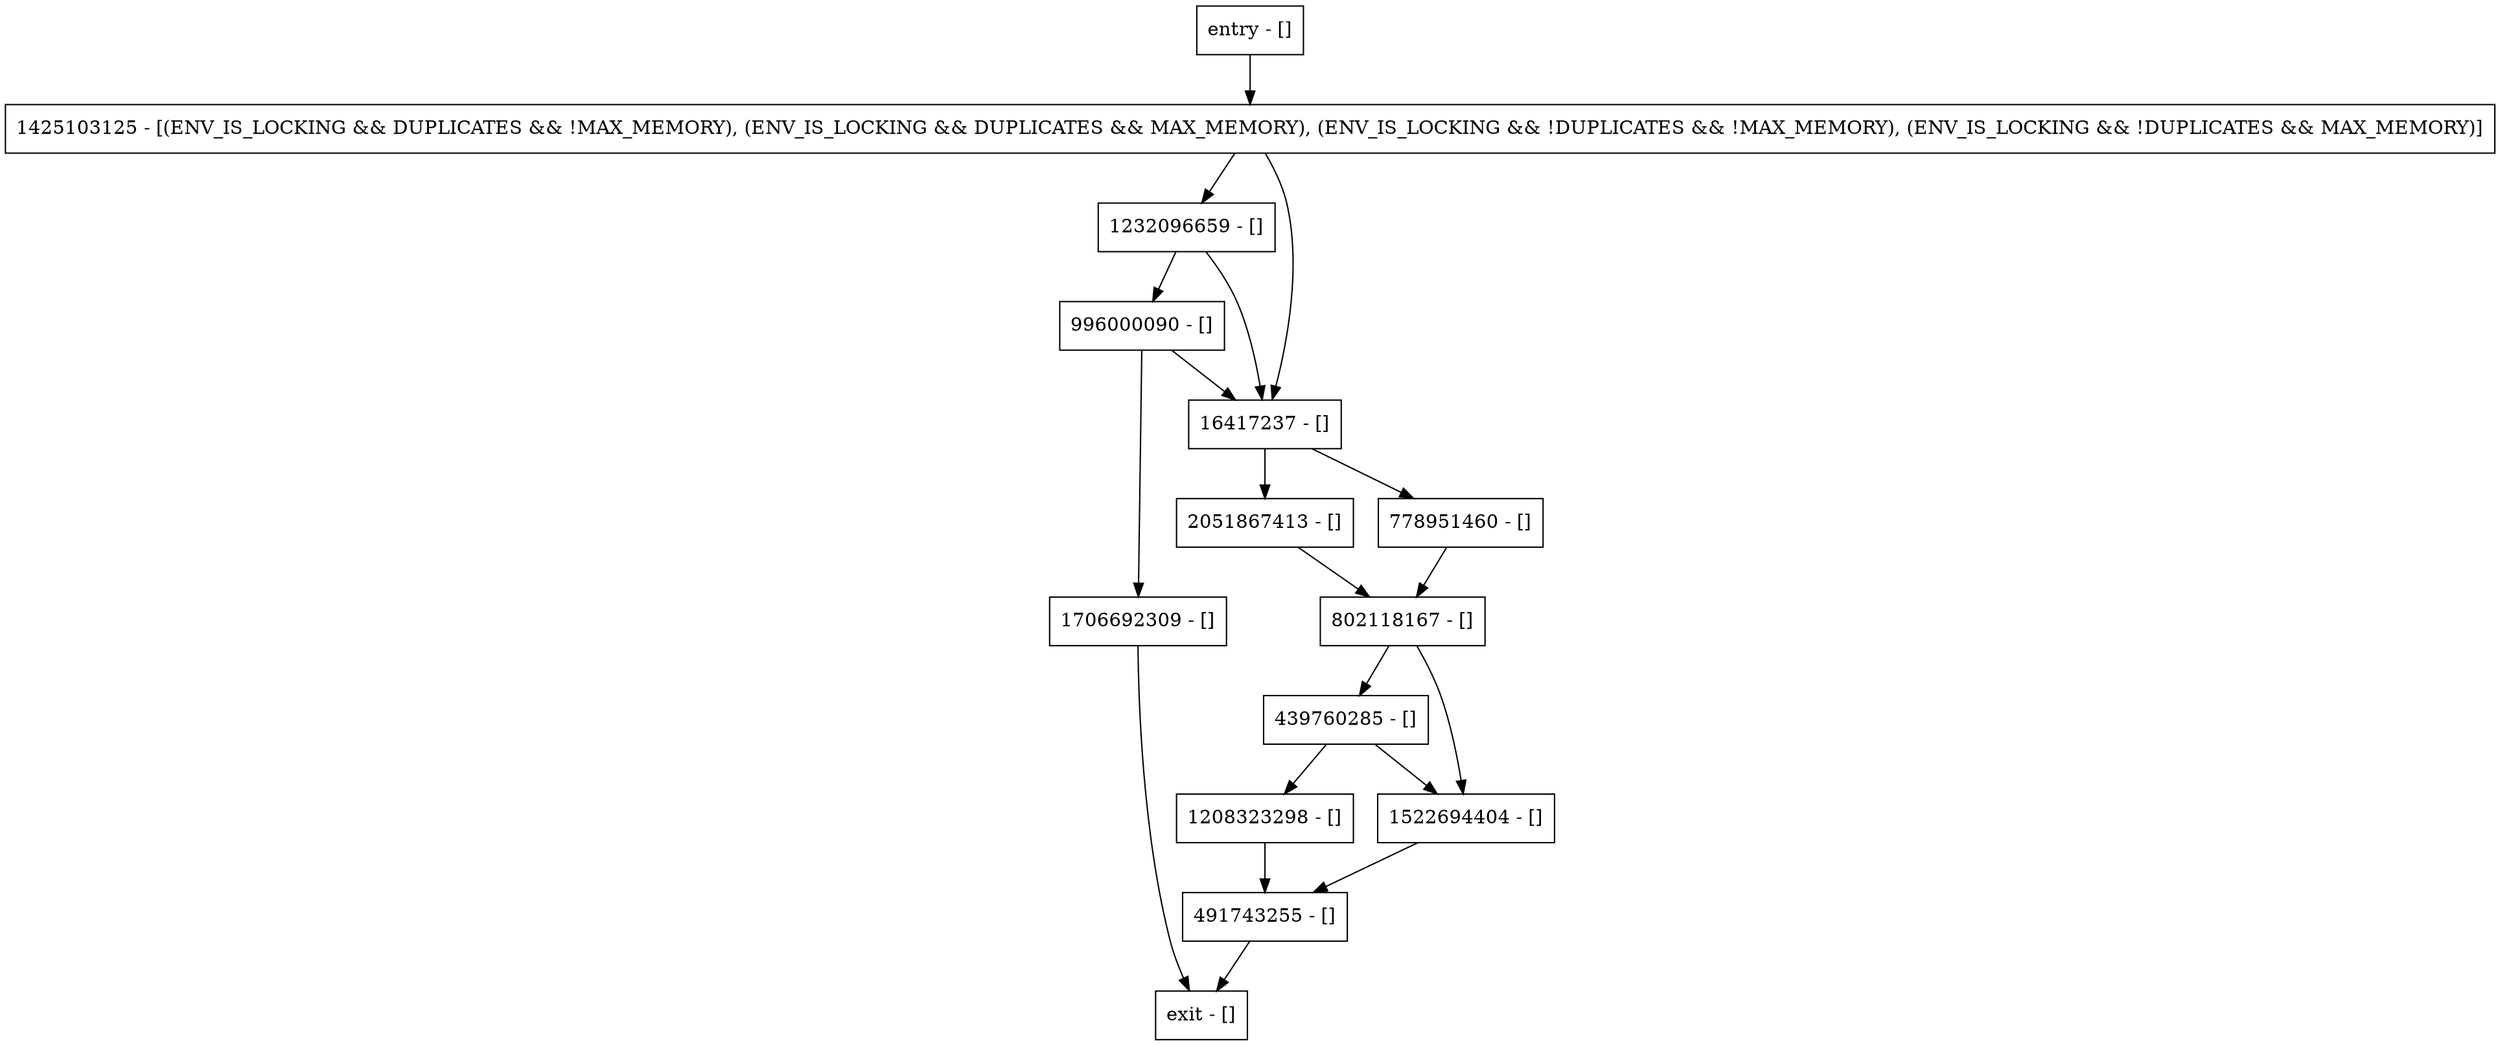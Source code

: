 digraph <init> {
node [shape=record];
491743255 [label="491743255 - []"];
778951460 [label="778951460 - []"];
802118167 [label="802118167 - []"];
1522694404 [label="1522694404 - []"];
1208323298 [label="1208323298 - []"];
1232096659 [label="1232096659 - []"];
2051867413 [label="2051867413 - []"];
entry [label="entry - []"];
exit [label="exit - []"];
1425103125 [label="1425103125 - [(ENV_IS_LOCKING && DUPLICATES && !MAX_MEMORY), (ENV_IS_LOCKING && DUPLICATES && MAX_MEMORY), (ENV_IS_LOCKING && !DUPLICATES && !MAX_MEMORY), (ENV_IS_LOCKING && !DUPLICATES && MAX_MEMORY)]"];
1706692309 [label="1706692309 - []"];
16417237 [label="16417237 - []"];
439760285 [label="439760285 - []"];
996000090 [label="996000090 - []"];
entry;
exit;
491743255 -> exit;
778951460 -> 802118167;
802118167 -> 1522694404;
802118167 -> 439760285;
1522694404 -> 491743255;
1208323298 -> 491743255;
1232096659 -> 16417237;
1232096659 -> 996000090;
2051867413 -> 802118167;
entry -> 1425103125;
1425103125 -> 16417237;
1425103125 -> 1232096659;
1706692309 -> exit;
16417237 -> 778951460;
16417237 -> 2051867413;
439760285 -> 1522694404;
439760285 -> 1208323298;
996000090 -> 1706692309;
996000090 -> 16417237;
}
